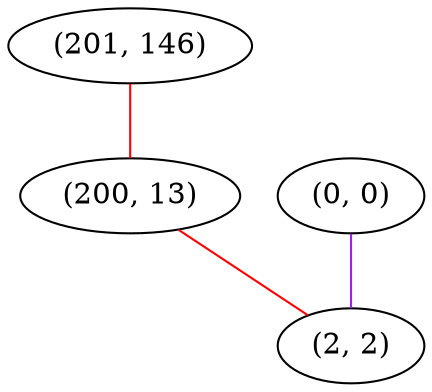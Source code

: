 graph "" {
"(201, 146)";
"(0, 0)";
"(200, 13)";
"(2, 2)";
"(201, 146)" -- "(200, 13)"  [color=red, key=0, weight=1];
"(0, 0)" -- "(2, 2)"  [color=purple, key=0, weight=4];
"(200, 13)" -- "(2, 2)"  [color=red, key=0, weight=1];
}
